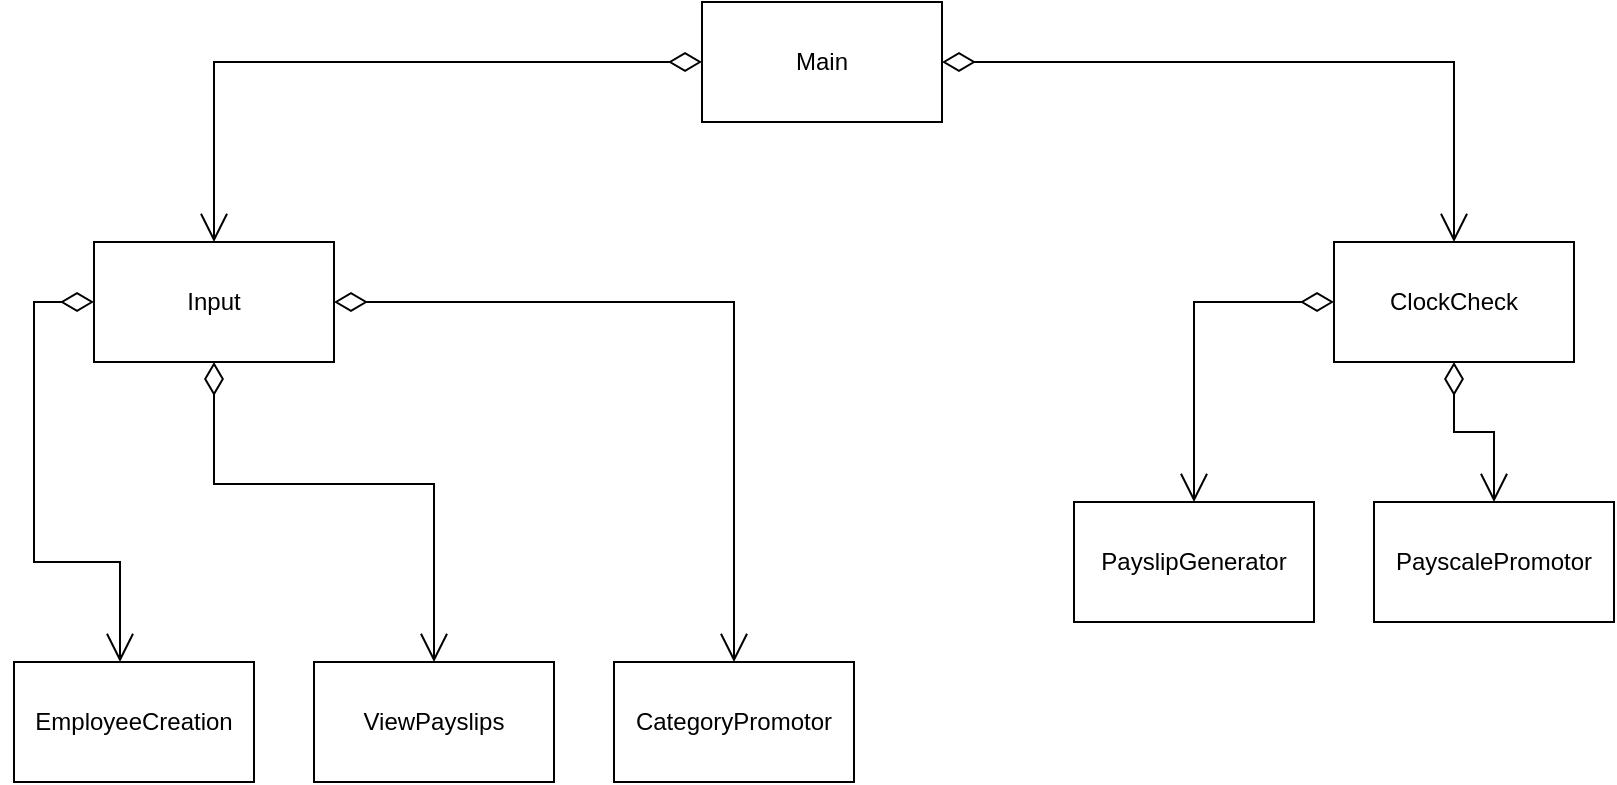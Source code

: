<mxfile version="24.8.6">
  <diagram id="C5RBs43oDa-KdzZeNtuy" name="Page-1">
    <mxGraphModel dx="1158" dy="735" grid="1" gridSize="10" guides="1" tooltips="1" connect="1" arrows="1" fold="1" page="1" pageScale="1" pageWidth="827" pageHeight="1169" math="0" shadow="0">
      <root>
        <mxCell id="WIyWlLk6GJQsqaUBKTNV-0" />
        <mxCell id="WIyWlLk6GJQsqaUBKTNV-1" parent="WIyWlLk6GJQsqaUBKTNV-0" />
        <mxCell id="X_DFFhrBW1vVRdIDB2db-0" value="Main" style="rounded=0;whiteSpace=wrap;html=1;" vertex="1" parent="WIyWlLk6GJQsqaUBKTNV-1">
          <mxGeometry x="354" y="30" width="120" height="60" as="geometry" />
        </mxCell>
        <mxCell id="X_DFFhrBW1vVRdIDB2db-6" value="Input" style="rounded=0;whiteSpace=wrap;html=1;" vertex="1" parent="WIyWlLk6GJQsqaUBKTNV-1">
          <mxGeometry x="50" y="150" width="120" height="60" as="geometry" />
        </mxCell>
        <mxCell id="X_DFFhrBW1vVRdIDB2db-9" value="&lt;p style=&quot;margin: 0cm; font-family: Aptos, sans-serif; text-align: start;&quot; class=&quot;MsoNormal&quot;&gt;&lt;span style=&quot;&quot; lang=&quot;EN-GB&quot;&gt;&lt;font style=&quot;font-size: 12px;&quot;&gt;ClockCheck&lt;/font&gt;&lt;/span&gt;&lt;/p&gt;" style="rounded=0;whiteSpace=wrap;html=1;" vertex="1" parent="WIyWlLk6GJQsqaUBKTNV-1">
          <mxGeometry x="670" y="150" width="120" height="60" as="geometry" />
        </mxCell>
        <mxCell id="X_DFFhrBW1vVRdIDB2db-11" value="&lt;p style=&quot;margin: 0cm; font-family: Aptos, sans-serif; text-align: start;&quot; class=&quot;MsoNormal&quot;&gt;&lt;span style=&quot;&quot; lang=&quot;EN-GB&quot;&gt;&lt;font style=&quot;font-size: 12px;&quot;&gt;PayslipGenerator&lt;/font&gt;&lt;/span&gt;&lt;/p&gt;" style="rounded=0;whiteSpace=wrap;html=1;" vertex="1" parent="WIyWlLk6GJQsqaUBKTNV-1">
          <mxGeometry x="540" y="280" width="120" height="60" as="geometry" />
        </mxCell>
        <mxCell id="X_DFFhrBW1vVRdIDB2db-12" value="&lt;p style=&quot;margin: 0cm; font-family: Aptos, sans-serif; text-align: start;&quot; class=&quot;MsoNormal&quot;&gt;&lt;span style=&quot;&quot; lang=&quot;EN-GB&quot;&gt;&lt;font style=&quot;font-size: 12px;&quot;&gt;PayscalePromotor&lt;/font&gt;&lt;/span&gt;&lt;/p&gt;" style="rounded=0;whiteSpace=wrap;html=1;" vertex="1" parent="WIyWlLk6GJQsqaUBKTNV-1">
          <mxGeometry x="690" y="280" width="120" height="60" as="geometry" />
        </mxCell>
        <mxCell id="X_DFFhrBW1vVRdIDB2db-13" value="&lt;p style=&quot;margin: 0cm; font-family: Aptos, sans-serif; text-align: start;&quot; class=&quot;MsoNormal&quot;&gt;&lt;span style=&quot;&quot; lang=&quot;EN-GB&quot;&gt;&lt;font style=&quot;font-size: 12px;&quot;&gt;CategoryPromotor&lt;/font&gt;&lt;/span&gt;&lt;/p&gt;" style="rounded=0;whiteSpace=wrap;html=1;" vertex="1" parent="WIyWlLk6GJQsqaUBKTNV-1">
          <mxGeometry x="310" y="360" width="120" height="60" as="geometry" />
        </mxCell>
        <mxCell id="X_DFFhrBW1vVRdIDB2db-14" value="&lt;p style=&quot;margin: 0cm; font-family: Aptos, sans-serif; text-align: start;&quot; class=&quot;MsoNormal&quot;&gt;&lt;span style=&quot;&quot; lang=&quot;EN-GB&quot;&gt;&lt;font style=&quot;font-size: 12px;&quot;&gt;ViewPayslips&lt;/font&gt;&lt;/span&gt;&lt;/p&gt;" style="rounded=0;whiteSpace=wrap;html=1;" vertex="1" parent="WIyWlLk6GJQsqaUBKTNV-1">
          <mxGeometry x="160" y="360" width="120" height="60" as="geometry" />
        </mxCell>
        <mxCell id="X_DFFhrBW1vVRdIDB2db-15" value="&lt;p style=&quot;margin: 0cm; font-family: Aptos, sans-serif; text-align: start;&quot; class=&quot;MsoNormal&quot;&gt;&lt;span style=&quot;&quot; lang=&quot;EN-GB&quot;&gt;&lt;font style=&quot;font-size: 12px;&quot;&gt;EmployeeCreation&lt;/font&gt;&lt;/span&gt;&lt;/p&gt;" style="rounded=0;whiteSpace=wrap;html=1;" vertex="1" parent="WIyWlLk6GJQsqaUBKTNV-1">
          <mxGeometry x="10" y="360" width="120" height="60" as="geometry" />
        </mxCell>
        <mxCell id="X_DFFhrBW1vVRdIDB2db-26" value="" style="endArrow=open;html=1;endSize=12;startArrow=diamondThin;startSize=14;startFill=0;edgeStyle=orthogonalEdgeStyle;align=left;verticalAlign=bottom;rounded=0;entryX=0.5;entryY=0;entryDx=0;entryDy=0;exitX=0;exitY=0.5;exitDx=0;exitDy=0;" edge="1" parent="WIyWlLk6GJQsqaUBKTNV-1" source="X_DFFhrBW1vVRdIDB2db-0" target="X_DFFhrBW1vVRdIDB2db-6">
          <mxGeometry x="-1" y="3" relative="1" as="geometry">
            <mxPoint x="290" y="140" as="sourcePoint" />
            <mxPoint x="490" y="280" as="targetPoint" />
          </mxGeometry>
        </mxCell>
        <mxCell id="X_DFFhrBW1vVRdIDB2db-27" value="" style="endArrow=open;html=1;endSize=12;startArrow=diamondThin;startSize=14;startFill=0;edgeStyle=orthogonalEdgeStyle;align=left;verticalAlign=bottom;rounded=0;exitX=1;exitY=0.5;exitDx=0;exitDy=0;entryX=0.5;entryY=0;entryDx=0;entryDy=0;" edge="1" parent="WIyWlLk6GJQsqaUBKTNV-1" source="X_DFFhrBW1vVRdIDB2db-0" target="X_DFFhrBW1vVRdIDB2db-9">
          <mxGeometry x="-1" y="3" relative="1" as="geometry">
            <mxPoint x="330" y="280" as="sourcePoint" />
            <mxPoint x="490" y="280" as="targetPoint" />
          </mxGeometry>
        </mxCell>
        <mxCell id="X_DFFhrBW1vVRdIDB2db-28" value="" style="endArrow=open;html=1;endSize=12;startArrow=diamondThin;startSize=14;startFill=0;edgeStyle=orthogonalEdgeStyle;align=left;verticalAlign=bottom;rounded=0;exitX=1;exitY=0.5;exitDx=0;exitDy=0;entryX=0.5;entryY=0;entryDx=0;entryDy=0;" edge="1" parent="WIyWlLk6GJQsqaUBKTNV-1" source="X_DFFhrBW1vVRdIDB2db-6" target="X_DFFhrBW1vVRdIDB2db-13">
          <mxGeometry x="-1" y="3" relative="1" as="geometry">
            <mxPoint x="270" y="470" as="sourcePoint" />
            <mxPoint x="430" y="470" as="targetPoint" />
          </mxGeometry>
        </mxCell>
        <mxCell id="X_DFFhrBW1vVRdIDB2db-29" value="" style="endArrow=open;html=1;endSize=12;startArrow=diamondThin;startSize=14;startFill=0;edgeStyle=orthogonalEdgeStyle;align=left;verticalAlign=bottom;rounded=0;entryX=0.5;entryY=0;entryDx=0;entryDy=0;exitX=0.5;exitY=1;exitDx=0;exitDy=0;" edge="1" parent="WIyWlLk6GJQsqaUBKTNV-1" source="X_DFFhrBW1vVRdIDB2db-6" target="X_DFFhrBW1vVRdIDB2db-14">
          <mxGeometry x="-1" y="3" relative="1" as="geometry">
            <mxPoint x="100" y="270" as="sourcePoint" />
            <mxPoint x="490" y="330" as="targetPoint" />
            <Array as="points">
              <mxPoint x="110" y="271" />
              <mxPoint x="220" y="271" />
            </Array>
          </mxGeometry>
        </mxCell>
        <mxCell id="X_DFFhrBW1vVRdIDB2db-30" value="" style="endArrow=open;html=1;endSize=12;startArrow=diamondThin;startSize=14;startFill=0;edgeStyle=orthogonalEdgeStyle;align=left;verticalAlign=bottom;rounded=0;exitX=0;exitY=0.5;exitDx=0;exitDy=0;" edge="1" parent="WIyWlLk6GJQsqaUBKTNV-1" source="X_DFFhrBW1vVRdIDB2db-6">
          <mxGeometry x="-1" y="3" relative="1" as="geometry">
            <mxPoint x="30" y="180" as="sourcePoint" />
            <mxPoint x="63" y="360" as="targetPoint" />
            <Array as="points">
              <mxPoint x="20" y="180" />
              <mxPoint x="20" y="310" />
              <mxPoint x="63" y="310" />
            </Array>
          </mxGeometry>
        </mxCell>
        <mxCell id="X_DFFhrBW1vVRdIDB2db-31" value="" style="endArrow=open;html=1;endSize=12;startArrow=diamondThin;startSize=14;startFill=0;edgeStyle=orthogonalEdgeStyle;align=left;verticalAlign=bottom;rounded=0;exitX=0;exitY=0.5;exitDx=0;exitDy=0;entryX=0.5;entryY=0;entryDx=0;entryDy=0;" edge="1" parent="WIyWlLk6GJQsqaUBKTNV-1" source="X_DFFhrBW1vVRdIDB2db-9" target="X_DFFhrBW1vVRdIDB2db-11">
          <mxGeometry x="-1" y="3" relative="1" as="geometry">
            <mxPoint x="480" y="240" as="sourcePoint" />
            <mxPoint x="640" y="240" as="targetPoint" />
            <Array as="points">
              <mxPoint x="600" y="180" />
            </Array>
          </mxGeometry>
        </mxCell>
        <mxCell id="X_DFFhrBW1vVRdIDB2db-32" value="" style="endArrow=open;html=1;endSize=12;startArrow=diamondThin;startSize=14;startFill=0;edgeStyle=orthogonalEdgeStyle;align=left;verticalAlign=bottom;rounded=0;exitX=0.5;exitY=1;exitDx=0;exitDy=0;entryX=0.5;entryY=0;entryDx=0;entryDy=0;" edge="1" parent="WIyWlLk6GJQsqaUBKTNV-1" source="X_DFFhrBW1vVRdIDB2db-9" target="X_DFFhrBW1vVRdIDB2db-12">
          <mxGeometry x="-1" y="3" relative="1" as="geometry">
            <mxPoint x="300" y="240" as="sourcePoint" />
            <mxPoint x="460" y="240" as="targetPoint" />
          </mxGeometry>
        </mxCell>
      </root>
    </mxGraphModel>
  </diagram>
</mxfile>
